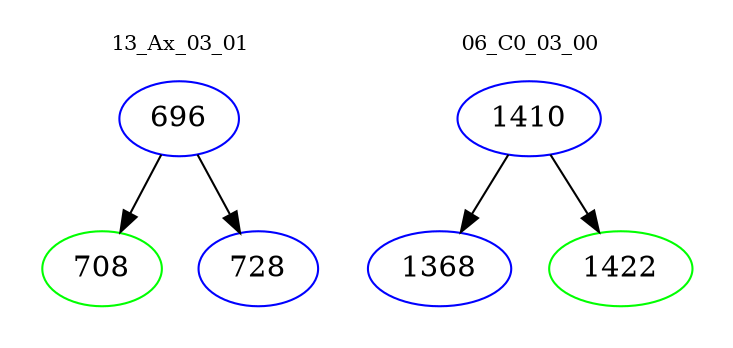 digraph{
subgraph cluster_0 {
color = white
label = "13_Ax_03_01";
fontsize=10;
T0_696 [label="696", color="blue"]
T0_696 -> T0_708 [color="black"]
T0_708 [label="708", color="green"]
T0_696 -> T0_728 [color="black"]
T0_728 [label="728", color="blue"]
}
subgraph cluster_1 {
color = white
label = "06_C0_03_00";
fontsize=10;
T1_1410 [label="1410", color="blue"]
T1_1410 -> T1_1368 [color="black"]
T1_1368 [label="1368", color="blue"]
T1_1410 -> T1_1422 [color="black"]
T1_1422 [label="1422", color="green"]
}
}
